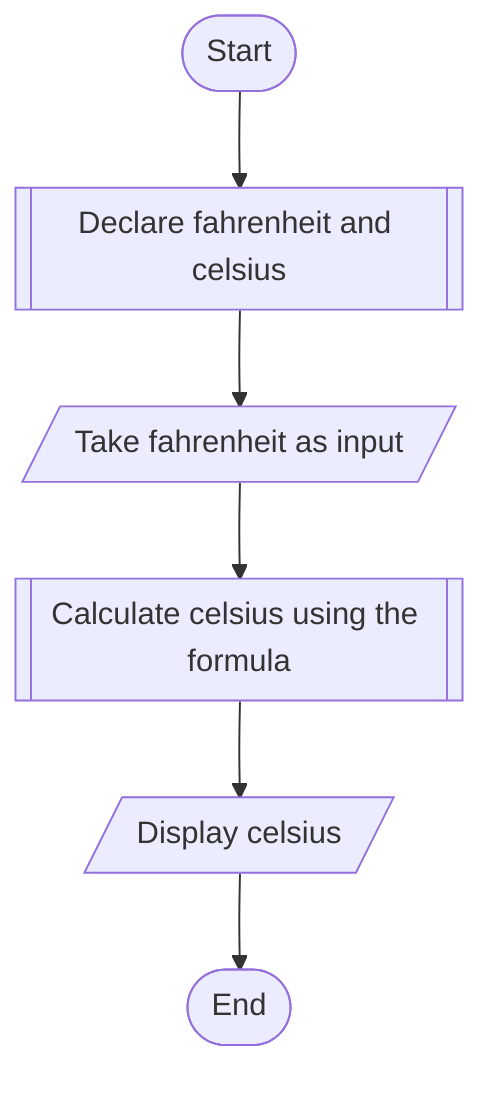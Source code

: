 flowchart TD
A([Start]) --> B[[Declare fahrenheit and celsius]]
B --> C[/Take fahrenheit as input/]
C --> D[[Calculate celsius using the formula]]
D --> E[/Display celsius/]
E --> F([End])